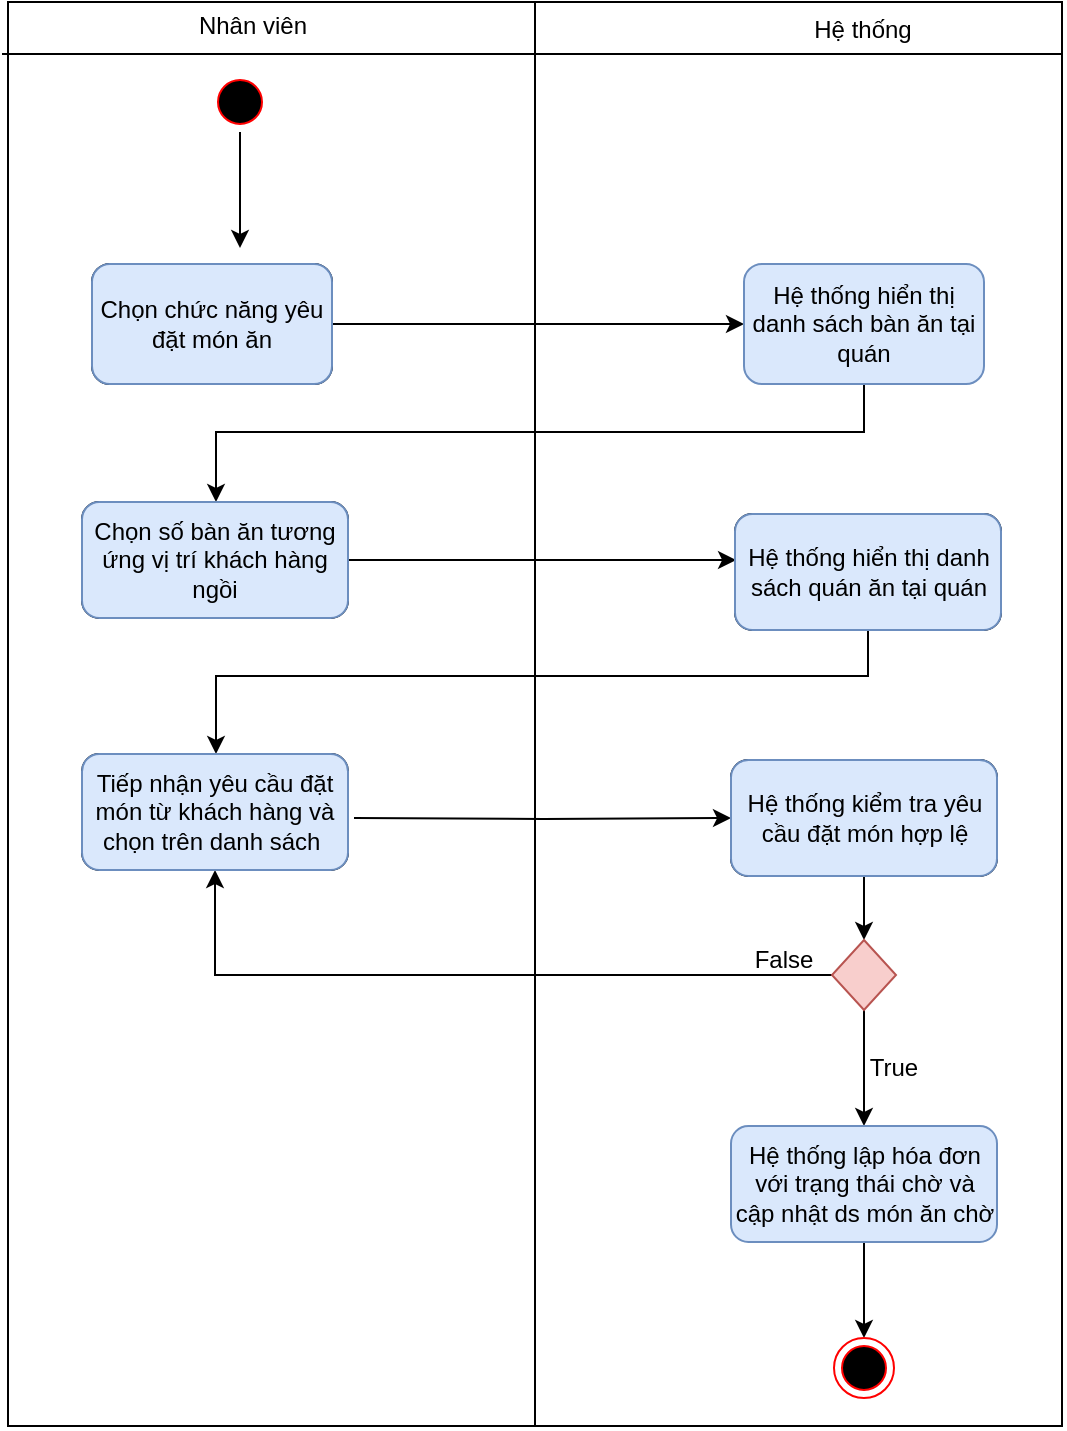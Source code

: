 <mxfile version="15.2.7" type="device" pages="3"><diagram id="99D5MmOBiz6oCOytAgwI" name="YeuCauDatMon"><mxGraphModel dx="852" dy="1668" grid="0" gridSize="10" guides="1" tooltips="1" connect="1" arrows="1" fold="1" page="1" pageScale="1" pageWidth="850" pageHeight="1100" math="0" shadow="0"><root><mxCell id="0"/><mxCell id="1" parent="0"/><mxCell id="rnVs36bBg2n3FT7GGSo5-5" value="" style="rounded=0;whiteSpace=wrap;html=1;" vertex="1" parent="1"><mxGeometry x="203" y="-564" width="527" height="712" as="geometry"/></mxCell><mxCell id="rnVs36bBg2n3FT7GGSo5-7" value="" style="endArrow=none;html=1;entryX=0.5;entryY=0;entryDx=0;entryDy=0;exitX=0.5;exitY=1;exitDx=0;exitDy=0;" edge="1" parent="1" source="rnVs36bBg2n3FT7GGSo5-5" target="rnVs36bBg2n3FT7GGSo5-5"><mxGeometry width="50" height="50" relative="1" as="geometry"><mxPoint x="467" y="110" as="sourcePoint"/><mxPoint x="451" y="-294" as="targetPoint"/></mxGeometry></mxCell><mxCell id="rnVs36bBg2n3FT7GGSo5-8" value="" style="endArrow=none;html=1;" edge="1" parent="1"><mxGeometry width="50" height="50" relative="1" as="geometry"><mxPoint x="200" y="-538" as="sourcePoint"/><mxPoint x="730" y="-538" as="targetPoint"/></mxGeometry></mxCell><mxCell id="rnVs36bBg2n3FT7GGSo5-10" value="Nhân viên" style="text;html=1;strokeColor=none;fillColor=none;align=center;verticalAlign=middle;whiteSpace=wrap;rounded=0;" vertex="1" parent="1"><mxGeometry x="290" y="-562" width="71" height="20" as="geometry"/></mxCell><mxCell id="rnVs36bBg2n3FT7GGSo5-12" value="Hệ thống" style="text;html=1;strokeColor=none;fillColor=none;align=center;verticalAlign=middle;whiteSpace=wrap;rounded=0;" vertex="1" parent="1"><mxGeometry x="595" y="-560" width="71" height="20" as="geometry"/></mxCell><mxCell id="rnVs36bBg2n3FT7GGSo5-53" value="" style="edgeStyle=orthogonalEdgeStyle;rounded=0;orthogonalLoop=1;jettySize=auto;html=1;strokeColor=#000000;" edge="1" parent="1" source="rnVs36bBg2n3FT7GGSo5-13"><mxGeometry relative="1" as="geometry"><mxPoint x="319" y="-441" as="targetPoint"/></mxGeometry></mxCell><mxCell id="rnVs36bBg2n3FT7GGSo5-13" value="" style="ellipse;html=1;shape=startState;fillColor=#000000;strokeColor=#ff0000;" vertex="1" parent="1"><mxGeometry x="304" y="-529" width="30" height="30" as="geometry"/></mxCell><mxCell id="rnVs36bBg2n3FT7GGSo5-18" style="edgeStyle=orthogonalEdgeStyle;rounded=0;orthogonalLoop=1;jettySize=auto;html=1;entryX=0;entryY=0.5;entryDx=0;entryDy=0;" edge="1" parent="1" source="rnVs36bBg2n3FT7GGSo5-16" target="rnVs36bBg2n3FT7GGSo5-17"><mxGeometry relative="1" as="geometry"/></mxCell><mxCell id="rnVs36bBg2n3FT7GGSo5-16" value="Chọn chức năng yêu đặt món ăn" style="rounded=1;whiteSpace=wrap;html=1;" vertex="1" parent="1"><mxGeometry x="245" y="-433" width="120" height="60" as="geometry"/></mxCell><mxCell id="rnVs36bBg2n3FT7GGSo5-24" style="edgeStyle=orthogonalEdgeStyle;rounded=0;orthogonalLoop=1;jettySize=auto;html=1;" edge="1" parent="1" source="rnVs36bBg2n3FT7GGSo5-17" target="rnVs36bBg2n3FT7GGSo5-19"><mxGeometry relative="1" as="geometry"><Array as="points"><mxPoint x="631" y="-349"/><mxPoint x="307" y="-349"/></Array></mxGeometry></mxCell><mxCell id="rnVs36bBg2n3FT7GGSo5-17" value="Hệ thống hiển thị danh sách bàn ăn tại quán" style="rounded=1;whiteSpace=wrap;html=1;fillColor=#dae8fc;strokeColor=#6c8ebf;" vertex="1" parent="1"><mxGeometry x="571" y="-433" width="120" height="60" as="geometry"/></mxCell><mxCell id="rnVs36bBg2n3FT7GGSo5-22" style="edgeStyle=orthogonalEdgeStyle;rounded=0;orthogonalLoop=1;jettySize=auto;html=1;entryX=0.004;entryY=0.397;entryDx=0;entryDy=0;entryPerimeter=0;" edge="1" parent="1" source="rnVs36bBg2n3FT7GGSo5-19" target="rnVs36bBg2n3FT7GGSo5-21"><mxGeometry relative="1" as="geometry"/></mxCell><mxCell id="rnVs36bBg2n3FT7GGSo5-19" value="Chọn số bàn ăn tương ứng vị trí khách hàng ngồi" style="rounded=1;whiteSpace=wrap;html=1;" vertex="1" parent="1"><mxGeometry x="240" y="-314" width="133" height="58" as="geometry"/></mxCell><mxCell id="rnVs36bBg2n3FT7GGSo5-27" style="edgeStyle=orthogonalEdgeStyle;rounded=0;orthogonalLoop=1;jettySize=auto;html=1;" edge="1" parent="1" source="rnVs36bBg2n3FT7GGSo5-21" target="rnVs36bBg2n3FT7GGSo5-23"><mxGeometry relative="1" as="geometry"><Array as="points"><mxPoint x="633" y="-227"/><mxPoint x="307" y="-227"/></Array></mxGeometry></mxCell><mxCell id="rnVs36bBg2n3FT7GGSo5-21" value="Hệ thống hiển thị danh sách quán ăn tại quán" style="rounded=1;whiteSpace=wrap;html=1;" vertex="1" parent="1"><mxGeometry x="566.5" y="-308" width="133" height="58" as="geometry"/></mxCell><mxCell id="rnVs36bBg2n3FT7GGSo5-28" style="edgeStyle=orthogonalEdgeStyle;rounded=0;orthogonalLoop=1;jettySize=auto;html=1;entryX=0;entryY=0.5;entryDx=0;entryDy=0;" edge="1" parent="1" target="rnVs36bBg2n3FT7GGSo5-26"><mxGeometry relative="1" as="geometry"><mxPoint x="376" y="-156" as="sourcePoint"/></mxGeometry></mxCell><mxCell id="rnVs36bBg2n3FT7GGSo5-23" value="Tiếp nhận yêu cầu đặt món từ khách hàng và chọn trên danh sách&amp;nbsp;" style="rounded=1;whiteSpace=wrap;html=1;" vertex="1" parent="1"><mxGeometry x="240" y="-188" width="133" height="58" as="geometry"/></mxCell><mxCell id="rnVs36bBg2n3FT7GGSo5-36" value="" style="edgeStyle=orthogonalEdgeStyle;rounded=0;orthogonalLoop=1;jettySize=auto;html=1;" edge="1" parent="1" source="rnVs36bBg2n3FT7GGSo5-26" target="rnVs36bBg2n3FT7GGSo5-34"><mxGeometry relative="1" as="geometry"/></mxCell><mxCell id="rnVs36bBg2n3FT7GGSo5-26" value="Hệ thống kiểm tra yêu cầu đặt món hợp lệ" style="rounded=1;whiteSpace=wrap;html=1;" vertex="1" parent="1"><mxGeometry x="564.5" y="-185" width="133" height="58" as="geometry"/></mxCell><mxCell id="rnVs36bBg2n3FT7GGSo5-47" style="edgeStyle=orthogonalEdgeStyle;rounded=0;orthogonalLoop=1;jettySize=auto;html=1;entryX=0.5;entryY=1;entryDx=0;entryDy=0;" edge="1" parent="1" source="rnVs36bBg2n3FT7GGSo5-34" target="rnVs36bBg2n3FT7GGSo5-23"><mxGeometry relative="1" as="geometry"/></mxCell><mxCell id="rnVs36bBg2n3FT7GGSo5-49" style="edgeStyle=orthogonalEdgeStyle;rounded=0;orthogonalLoop=1;jettySize=auto;html=1;entryX=0.5;entryY=0;entryDx=0;entryDy=0;" edge="1" parent="1" source="rnVs36bBg2n3FT7GGSo5-34" target="rnVs36bBg2n3FT7GGSo5-39"><mxGeometry relative="1" as="geometry"/></mxCell><mxCell id="rnVs36bBg2n3FT7GGSo5-34" value="" style="rhombus;whiteSpace=wrap;html=1;fillColor=#f8cecc;strokeColor=#b85450;" vertex="1" parent="1"><mxGeometry x="615" y="-95" width="32" height="35" as="geometry"/></mxCell><mxCell id="rnVs36bBg2n3FT7GGSo5-66" value="" style="edgeStyle=orthogonalEdgeStyle;rounded=0;orthogonalLoop=1;jettySize=auto;html=1;strokeColor=#000000;" edge="1" parent="1" source="rnVs36bBg2n3FT7GGSo5-39" target="rnVs36bBg2n3FT7GGSo5-65"><mxGeometry relative="1" as="geometry"/></mxCell><mxCell id="rnVs36bBg2n3FT7GGSo5-39" value="Hệ thống lập hóa đơn với trạng thái chờ và cập nhật ds món ăn chờ" style="rounded=1;whiteSpace=wrap;html=1;fillColor=#dae8fc;strokeColor=#6c8ebf;" vertex="1" parent="1"><mxGeometry x="564.5" y="-2" width="133" height="58" as="geometry"/></mxCell><mxCell id="rnVs36bBg2n3FT7GGSo5-50" value="True" style="text;html=1;strokeColor=none;fillColor=none;align=center;verticalAlign=middle;whiteSpace=wrap;rounded=0;" vertex="1" parent="1"><mxGeometry x="626" y="-41" width="40" height="20" as="geometry"/></mxCell><mxCell id="rnVs36bBg2n3FT7GGSo5-51" value="False" style="text;html=1;strokeColor=none;fillColor=none;align=center;verticalAlign=middle;whiteSpace=wrap;rounded=0;" vertex="1" parent="1"><mxGeometry x="571" y="-95" width="40" height="20" as="geometry"/></mxCell><mxCell id="rnVs36bBg2n3FT7GGSo5-60" value="Chọn chức năng yêu đặt món ăn" style="rounded=1;whiteSpace=wrap;html=1;fillColor=#dae8fc;strokeColor=#6c8ebf;" vertex="1" parent="1"><mxGeometry x="245" y="-433" width="120" height="60" as="geometry"/></mxCell><mxCell id="rnVs36bBg2n3FT7GGSo5-61" value="Chọn số bàn ăn tương ứng vị trí khách hàng ngồi" style="rounded=1;whiteSpace=wrap;html=1;fillColor=#dae8fc;strokeColor=#6c8ebf;" vertex="1" parent="1"><mxGeometry x="240" y="-314" width="133" height="58" as="geometry"/></mxCell><mxCell id="rnVs36bBg2n3FT7GGSo5-62" value="Tiếp nhận yêu cầu đặt món từ khách hàng và chọn trên danh sách&amp;nbsp;" style="rounded=1;whiteSpace=wrap;html=1;fillColor=#dae8fc;strokeColor=#6c8ebf;" vertex="1" parent="1"><mxGeometry x="240" y="-188" width="133" height="58" as="geometry"/></mxCell><mxCell id="rnVs36bBg2n3FT7GGSo5-63" value="Hệ thống kiểm tra yêu cầu đặt món hợp lệ" style="rounded=1;whiteSpace=wrap;html=1;fillColor=#dae8fc;strokeColor=#6c8ebf;" vertex="1" parent="1"><mxGeometry x="564.5" y="-185" width="133" height="58" as="geometry"/></mxCell><mxCell id="rnVs36bBg2n3FT7GGSo5-64" value="Hệ thống hiển thị danh sách quán ăn tại quán" style="rounded=1;whiteSpace=wrap;html=1;fillColor=#dae8fc;strokeColor=#6c8ebf;" vertex="1" parent="1"><mxGeometry x="566.5" y="-308" width="133" height="58" as="geometry"/></mxCell><mxCell id="rnVs36bBg2n3FT7GGSo5-65" value="" style="ellipse;html=1;shape=endState;fillColor=#000000;strokeColor=#ff0000;" vertex="1" parent="1"><mxGeometry x="616" y="104" width="30" height="30" as="geometry"/></mxCell></root></mxGraphModel></diagram><diagram id="TdqKW6CK15-zZ2QLuO7N" name="TiepNhanDatMon"><mxGraphModel dx="852" dy="1668" grid="0" gridSize="10" guides="1" tooltips="1" connect="1" arrows="1" fold="1" page="1" pageScale="1" pageWidth="850" pageHeight="1100" math="0" shadow="0"><root><mxCell id="CaSqSw_-KtKoEZ0pExRH-0"/><mxCell id="CaSqSw_-KtKoEZ0pExRH-1" parent="CaSqSw_-KtKoEZ0pExRH-0"/><mxCell id="CaSqSw_-KtKoEZ0pExRH-2" value="" style="rounded=0;whiteSpace=wrap;html=1;" vertex="1" parent="CaSqSw_-KtKoEZ0pExRH-1"><mxGeometry x="203" y="-564" width="527" height="616" as="geometry"/></mxCell><mxCell id="CaSqSw_-KtKoEZ0pExRH-3" value="" style="endArrow=none;html=1;entryX=0.5;entryY=0;entryDx=0;entryDy=0;exitX=0.5;exitY=1;exitDx=0;exitDy=0;" edge="1" parent="CaSqSw_-KtKoEZ0pExRH-1" source="CaSqSw_-KtKoEZ0pExRH-2" target="CaSqSw_-KtKoEZ0pExRH-2"><mxGeometry width="50" height="50" relative="1" as="geometry"><mxPoint x="467" y="110" as="sourcePoint"/><mxPoint x="451" y="-294" as="targetPoint"/></mxGeometry></mxCell><mxCell id="CaSqSw_-KtKoEZ0pExRH-4" value="" style="endArrow=none;html=1;" edge="1" parent="CaSqSw_-KtKoEZ0pExRH-1"><mxGeometry width="50" height="50" relative="1" as="geometry"><mxPoint x="205" y="-538" as="sourcePoint"/><mxPoint x="729" y="-538" as="targetPoint"/></mxGeometry></mxCell><mxCell id="CaSqSw_-KtKoEZ0pExRH-5" value="Nhân viên chế biến" style="text;html=1;strokeColor=none;fillColor=none;align=center;verticalAlign=middle;whiteSpace=wrap;rounded=0;" vertex="1" parent="CaSqSw_-KtKoEZ0pExRH-1"><mxGeometry x="268" y="-564" width="122" height="28" as="geometry"/></mxCell><mxCell id="CaSqSw_-KtKoEZ0pExRH-6" value="Hệ thống" style="text;html=1;strokeColor=none;fillColor=none;align=center;verticalAlign=middle;whiteSpace=wrap;rounded=0;" vertex="1" parent="CaSqSw_-KtKoEZ0pExRH-1"><mxGeometry x="597.5" y="-560" width="71" height="20" as="geometry"/></mxCell><mxCell id="CaSqSw_-KtKoEZ0pExRH-7" value="" style="edgeStyle=orthogonalEdgeStyle;rounded=0;orthogonalLoop=1;jettySize=auto;html=1;strokeColor=#000000;" edge="1" parent="CaSqSw_-KtKoEZ0pExRH-1" source="CaSqSw_-KtKoEZ0pExRH-8"><mxGeometry relative="1" as="geometry"><mxPoint x="633" y="-433" as="targetPoint"/></mxGeometry></mxCell><mxCell id="CaSqSw_-KtKoEZ0pExRH-8" value="" style="ellipse;html=1;shape=startState;fillColor=#000000;strokeColor=#ff0000;" vertex="1" parent="CaSqSw_-KtKoEZ0pExRH-1"><mxGeometry x="618" y="-509" width="30" height="30" as="geometry"/></mxCell><mxCell id="CaSqSw_-KtKoEZ0pExRH-10" value="Chọn chức năng yêu đặt món ăn" style="rounded=1;whiteSpace=wrap;html=1;" vertex="1" parent="CaSqSw_-KtKoEZ0pExRH-1"><mxGeometry x="245" y="-433" width="120" height="60" as="geometry"/></mxCell><mxCell id="jR85VX7PJV4of1DEnIcL-0" style="edgeStyle=orthogonalEdgeStyle;rounded=0;orthogonalLoop=1;jettySize=auto;html=1;entryX=1;entryY=0.5;entryDx=0;entryDy=0;strokeColor=#000000;" edge="1" parent="CaSqSw_-KtKoEZ0pExRH-1" source="CaSqSw_-KtKoEZ0pExRH-12" target="CaSqSw_-KtKoEZ0pExRH-28"><mxGeometry relative="1" as="geometry"/></mxCell><mxCell id="CaSqSw_-KtKoEZ0pExRH-12" value="Hệ thống đẩy thông báo món ăn mới được đặt" style="rounded=1;whiteSpace=wrap;html=1;fillColor=#dae8fc;strokeColor=#6c8ebf;" vertex="1" parent="CaSqSw_-KtKoEZ0pExRH-1"><mxGeometry x="571" y="-433" width="120" height="60" as="geometry"/></mxCell><mxCell id="CaSqSw_-KtKoEZ0pExRH-14" value="Chọn số bàn ăn tương ứng vị trí khách hàng ngồi" style="rounded=1;whiteSpace=wrap;html=1;" vertex="1" parent="CaSqSw_-KtKoEZ0pExRH-1"><mxGeometry x="240" y="-314" width="133" height="58" as="geometry"/></mxCell><mxCell id="CaSqSw_-KtKoEZ0pExRH-16" value="Hệ thống hiển thị danh sách quán ăn tại quán" style="rounded=1;whiteSpace=wrap;html=1;" vertex="1" parent="CaSqSw_-KtKoEZ0pExRH-1"><mxGeometry x="566.5" y="-308" width="133" height="58" as="geometry"/></mxCell><mxCell id="jR85VX7PJV4of1DEnIcL-1" style="edgeStyle=orthogonalEdgeStyle;rounded=0;orthogonalLoop=1;jettySize=auto;html=1;strokeColor=#000000;" edge="1" parent="CaSqSw_-KtKoEZ0pExRH-1" source="CaSqSw_-KtKoEZ0pExRH-28" target="CaSqSw_-KtKoEZ0pExRH-32"><mxGeometry relative="1" as="geometry"><Array as="points"><mxPoint x="305" y="-346"/><mxPoint x="633" y="-346"/></Array></mxGeometry></mxCell><mxCell id="CaSqSw_-KtKoEZ0pExRH-28" value="Nhân viên click vào thông báo hoặc chọn tính năng xem ds món ăn hàng chờ" style="rounded=1;whiteSpace=wrap;html=1;fillColor=#dae8fc;strokeColor=#6c8ebf;" vertex="1" parent="CaSqSw_-KtKoEZ0pExRH-1"><mxGeometry x="245" y="-433" width="120" height="60" as="geometry"/></mxCell><mxCell id="jR85VX7PJV4of1DEnIcL-4" value="" style="edgeStyle=orthogonalEdgeStyle;rounded=0;orthogonalLoop=1;jettySize=auto;html=1;strokeColor=#000000;" edge="1" parent="CaSqSw_-KtKoEZ0pExRH-1" source="CaSqSw_-KtKoEZ0pExRH-29" target="jR85VX7PJV4of1DEnIcL-3"><mxGeometry relative="1" as="geometry"/></mxCell><mxCell id="CaSqSw_-KtKoEZ0pExRH-29" value="Nhân viên tiến hành chế biến và xác nhận khi hoàn thành" style="rounded=1;whiteSpace=wrap;html=1;fillColor=#dae8fc;strokeColor=#6c8ebf;" vertex="1" parent="CaSqSw_-KtKoEZ0pExRH-1"><mxGeometry x="240" y="-314" width="133" height="58" as="geometry"/></mxCell><mxCell id="jR85VX7PJV4of1DEnIcL-2" style="edgeStyle=orthogonalEdgeStyle;rounded=0;orthogonalLoop=1;jettySize=auto;html=1;entryX=1;entryY=0.5;entryDx=0;entryDy=0;strokeColor=#000000;" edge="1" parent="CaSqSw_-KtKoEZ0pExRH-1" target="CaSqSw_-KtKoEZ0pExRH-29"><mxGeometry relative="1" as="geometry"><mxPoint x="560" y="-285" as="sourcePoint"/></mxGeometry></mxCell><mxCell id="CaSqSw_-KtKoEZ0pExRH-32" value="Hệ thống hiển thị danh sách món ăn chờ chế biến" style="rounded=1;whiteSpace=wrap;html=1;fillColor=#dae8fc;strokeColor=#6c8ebf;" vertex="1" parent="CaSqSw_-KtKoEZ0pExRH-1"><mxGeometry x="566.5" y="-308" width="133" height="58" as="geometry"/></mxCell><mxCell id="jR85VX7PJV4of1DEnIcL-7" style="edgeStyle=orthogonalEdgeStyle;rounded=0;orthogonalLoop=1;jettySize=auto;html=1;entryX=0;entryY=0.5;entryDx=0;entryDy=0;strokeColor=#000000;" edge="1" parent="CaSqSw_-KtKoEZ0pExRH-1" source="jR85VX7PJV4of1DEnIcL-3" target="jR85VX7PJV4of1DEnIcL-6"><mxGeometry relative="1" as="geometry"/></mxCell><mxCell id="jR85VX7PJV4of1DEnIcL-10" style="edgeStyle=orthogonalEdgeStyle;rounded=0;orthogonalLoop=1;jettySize=auto;html=1;entryX=0.5;entryY=0;entryDx=0;entryDy=0;strokeColor=#000000;" edge="1" parent="CaSqSw_-KtKoEZ0pExRH-1" source="jR85VX7PJV4of1DEnIcL-3" target="jR85VX7PJV4of1DEnIcL-9"><mxGeometry relative="1" as="geometry"/></mxCell><mxCell id="jR85VX7PJV4of1DEnIcL-3" value="" style="rhombus;whiteSpace=wrap;html=1;fillColor=#f8cecc;strokeColor=#b85450;" vertex="1" parent="CaSqSw_-KtKoEZ0pExRH-1"><mxGeometry x="290.5" y="-191.5" width="32" height="35" as="geometry"/></mxCell><mxCell id="jR85VX7PJV4of1DEnIcL-6" value="Hệ thống chuyển đổi trạng thái món ăn sang đã chế biến" style="rounded=1;whiteSpace=wrap;html=1;fillColor=#dae8fc;strokeColor=#6c8ebf;" vertex="1" parent="CaSqSw_-KtKoEZ0pExRH-1"><mxGeometry x="571" y="-203" width="133" height="58" as="geometry"/></mxCell><mxCell id="jR85VX7PJV4of1DEnIcL-8" value="True" style="text;html=1;strokeColor=none;fillColor=none;align=center;verticalAlign=middle;whiteSpace=wrap;rounded=0;" vertex="1" parent="CaSqSw_-KtKoEZ0pExRH-1"><mxGeometry x="336" y="-199" width="40" height="20" as="geometry"/></mxCell><mxCell id="jR85VX7PJV4of1DEnIcL-14" style="edgeStyle=orthogonalEdgeStyle;rounded=0;orthogonalLoop=1;jettySize=auto;html=1;strokeColor=#000000;" edge="1" parent="CaSqSw_-KtKoEZ0pExRH-1" source="jR85VX7PJV4of1DEnIcL-9" target="jR85VX7PJV4of1DEnIcL-13"><mxGeometry relative="1" as="geometry"/></mxCell><mxCell id="jR85VX7PJV4of1DEnIcL-9" value="Nhân viên hủy tiếp nhận món ăn và ghi lý do hủy" style="rounded=1;whiteSpace=wrap;html=1;fillColor=#dae8fc;strokeColor=#6c8ebf;" vertex="1" parent="CaSqSw_-KtKoEZ0pExRH-1"><mxGeometry x="240" y="-109" width="133" height="58" as="geometry"/></mxCell><mxCell id="jR85VX7PJV4of1DEnIcL-11" value="False" style="text;html=1;strokeColor=none;fillColor=none;align=center;verticalAlign=middle;whiteSpace=wrap;rounded=0;" vertex="1" parent="CaSqSw_-KtKoEZ0pExRH-1"><mxGeometry x="304" y="-148" width="40" height="20" as="geometry"/></mxCell><mxCell id="jR85VX7PJV4of1DEnIcL-16" style="edgeStyle=orthogonalEdgeStyle;rounded=0;orthogonalLoop=1;jettySize=auto;html=1;entryX=0.5;entryY=0;entryDx=0;entryDy=0;strokeColor=#000000;" edge="1" parent="CaSqSw_-KtKoEZ0pExRH-1" source="jR85VX7PJV4of1DEnIcL-13" target="jR85VX7PJV4of1DEnIcL-15"><mxGeometry relative="1" as="geometry"/></mxCell><mxCell id="jR85VX7PJV4of1DEnIcL-13" value="Hệ thống chuyển trạng thái hóa đơn sang hủy và cập nhật lý do hủy" style="rounded=1;whiteSpace=wrap;html=1;fillColor=#dae8fc;strokeColor=#6c8ebf;" vertex="1" parent="CaSqSw_-KtKoEZ0pExRH-1"><mxGeometry x="569" y="-109" width="133" height="58" as="geometry"/></mxCell><mxCell id="jR85VX7PJV4of1DEnIcL-15" value="" style="ellipse;html=1;shape=endState;fillColor=#000000;strokeColor=#ff0000;" vertex="1" parent="CaSqSw_-KtKoEZ0pExRH-1"><mxGeometry x="621" y="3" width="30" height="30" as="geometry"/></mxCell></root></mxGraphModel></diagram><diagram id="ZhaP6gchthXsyFXRXgiE" name="ThanhToan"><mxGraphModel dx="852" dy="1668" grid="0" gridSize="10" guides="1" tooltips="1" connect="1" arrows="1" fold="1" page="1" pageScale="1" pageWidth="850" pageHeight="1100" math="0" shadow="0"><root><mxCell id="OR6BewdHyyH-FxbFb8bA-0"/><mxCell id="OR6BewdHyyH-FxbFb8bA-1" parent="OR6BewdHyyH-FxbFb8bA-0"/><mxCell id="RrCNkDahhtBHWnIiEcmW-0" value="" style="rounded=0;whiteSpace=wrap;html=1;" vertex="1" parent="OR6BewdHyyH-FxbFb8bA-1"><mxGeometry x="203" y="-564" width="527" height="712" as="geometry"/></mxCell><mxCell id="RrCNkDahhtBHWnIiEcmW-1" value="" style="endArrow=none;html=1;entryX=0.5;entryY=0;entryDx=0;entryDy=0;exitX=0.5;exitY=1;exitDx=0;exitDy=0;" edge="1" parent="OR6BewdHyyH-FxbFb8bA-1" source="RrCNkDahhtBHWnIiEcmW-0" target="RrCNkDahhtBHWnIiEcmW-0"><mxGeometry width="50" height="50" relative="1" as="geometry"><mxPoint x="467" y="110" as="sourcePoint"/><mxPoint x="451" y="-294" as="targetPoint"/></mxGeometry></mxCell><mxCell id="RrCNkDahhtBHWnIiEcmW-2" value="" style="endArrow=none;html=1;" edge="1" parent="OR6BewdHyyH-FxbFb8bA-1"><mxGeometry width="50" height="50" relative="1" as="geometry"><mxPoint x="200" y="-538" as="sourcePoint"/><mxPoint x="730" y="-538" as="targetPoint"/></mxGeometry></mxCell><mxCell id="RrCNkDahhtBHWnIiEcmW-3" value="Nhân viên" style="text;html=1;strokeColor=none;fillColor=none;align=center;verticalAlign=middle;whiteSpace=wrap;rounded=0;" vertex="1" parent="OR6BewdHyyH-FxbFb8bA-1"><mxGeometry x="290" y="-562" width="71" height="20" as="geometry"/></mxCell><mxCell id="RrCNkDahhtBHWnIiEcmW-4" value="Hệ thống" style="text;html=1;strokeColor=none;fillColor=none;align=center;verticalAlign=middle;whiteSpace=wrap;rounded=0;" vertex="1" parent="OR6BewdHyyH-FxbFb8bA-1"><mxGeometry x="595" y="-560" width="71" height="20" as="geometry"/></mxCell><mxCell id="RrCNkDahhtBHWnIiEcmW-5" value="" style="edgeStyle=orthogonalEdgeStyle;rounded=0;orthogonalLoop=1;jettySize=auto;html=1;strokeColor=#000000;" edge="1" parent="OR6BewdHyyH-FxbFb8bA-1" source="RrCNkDahhtBHWnIiEcmW-6"><mxGeometry relative="1" as="geometry"><mxPoint x="319" y="-441" as="targetPoint"/></mxGeometry></mxCell><mxCell id="RrCNkDahhtBHWnIiEcmW-6" value="" style="ellipse;html=1;shape=startState;fillColor=#000000;strokeColor=#ff0000;" vertex="1" parent="OR6BewdHyyH-FxbFb8bA-1"><mxGeometry x="304" y="-529" width="30" height="30" as="geometry"/></mxCell><mxCell id="RrCNkDahhtBHWnIiEcmW-7" style="edgeStyle=orthogonalEdgeStyle;rounded=0;orthogonalLoop=1;jettySize=auto;html=1;entryX=0;entryY=0.5;entryDx=0;entryDy=0;" edge="1" parent="OR6BewdHyyH-FxbFb8bA-1" source="RrCNkDahhtBHWnIiEcmW-8" target="RrCNkDahhtBHWnIiEcmW-10"><mxGeometry relative="1" as="geometry"/></mxCell><mxCell id="RrCNkDahhtBHWnIiEcmW-8" value="Chọn chức năng yêu đặt món ăn" style="rounded=1;whiteSpace=wrap;html=1;" vertex="1" parent="OR6BewdHyyH-FxbFb8bA-1"><mxGeometry x="245" y="-433" width="120" height="60" as="geometry"/></mxCell><mxCell id="RrCNkDahhtBHWnIiEcmW-9" style="edgeStyle=orthogonalEdgeStyle;rounded=0;orthogonalLoop=1;jettySize=auto;html=1;" edge="1" parent="OR6BewdHyyH-FxbFb8bA-1" source="RrCNkDahhtBHWnIiEcmW-10" target="RrCNkDahhtBHWnIiEcmW-12"><mxGeometry relative="1" as="geometry"><Array as="points"><mxPoint x="631" y="-349"/><mxPoint x="307" y="-349"/></Array></mxGeometry></mxCell><mxCell id="RrCNkDahhtBHWnIiEcmW-10" value="Hệ thống hiển thị danh sách bàn ăn tại quán" style="rounded=1;whiteSpace=wrap;html=1;fillColor=#dae8fc;strokeColor=#6c8ebf;" vertex="1" parent="OR6BewdHyyH-FxbFb8bA-1"><mxGeometry x="571" y="-433" width="120" height="60" as="geometry"/></mxCell><mxCell id="RrCNkDahhtBHWnIiEcmW-11" style="edgeStyle=orthogonalEdgeStyle;rounded=0;orthogonalLoop=1;jettySize=auto;html=1;entryX=0.004;entryY=0.397;entryDx=0;entryDy=0;entryPerimeter=0;" edge="1" parent="OR6BewdHyyH-FxbFb8bA-1" source="RrCNkDahhtBHWnIiEcmW-12" target="RrCNkDahhtBHWnIiEcmW-14"><mxGeometry relative="1" as="geometry"/></mxCell><mxCell id="RrCNkDahhtBHWnIiEcmW-12" value="Chọn số bàn ăn tương ứng vị trí khách hàng ngồi" style="rounded=1;whiteSpace=wrap;html=1;" vertex="1" parent="OR6BewdHyyH-FxbFb8bA-1"><mxGeometry x="240" y="-314" width="133" height="58" as="geometry"/></mxCell><mxCell id="RrCNkDahhtBHWnIiEcmW-13" style="edgeStyle=orthogonalEdgeStyle;rounded=0;orthogonalLoop=1;jettySize=auto;html=1;" edge="1" parent="OR6BewdHyyH-FxbFb8bA-1" source="RrCNkDahhtBHWnIiEcmW-14" target="RrCNkDahhtBHWnIiEcmW-16"><mxGeometry relative="1" as="geometry"><Array as="points"><mxPoint x="633" y="-227"/><mxPoint x="307" y="-227"/></Array></mxGeometry></mxCell><mxCell id="RrCNkDahhtBHWnIiEcmW-14" value="Hệ thống hiển thị danh sách quán ăn tại quán" style="rounded=1;whiteSpace=wrap;html=1;" vertex="1" parent="OR6BewdHyyH-FxbFb8bA-1"><mxGeometry x="566.5" y="-308" width="133" height="58" as="geometry"/></mxCell><mxCell id="RrCNkDahhtBHWnIiEcmW-15" style="edgeStyle=orthogonalEdgeStyle;rounded=0;orthogonalLoop=1;jettySize=auto;html=1;entryX=0;entryY=0.5;entryDx=0;entryDy=0;" edge="1" parent="OR6BewdHyyH-FxbFb8bA-1" target="RrCNkDahhtBHWnIiEcmW-18"><mxGeometry relative="1" as="geometry"><mxPoint x="376" y="-156" as="sourcePoint"/></mxGeometry></mxCell><mxCell id="RrCNkDahhtBHWnIiEcmW-16" value="Tiếp nhận yêu cầu đặt món từ khách hàng và chọn trên danh sách&amp;nbsp;" style="rounded=1;whiteSpace=wrap;html=1;" vertex="1" parent="OR6BewdHyyH-FxbFb8bA-1"><mxGeometry x="240" y="-188" width="133" height="58" as="geometry"/></mxCell><mxCell id="RrCNkDahhtBHWnIiEcmW-17" value="" style="edgeStyle=orthogonalEdgeStyle;rounded=0;orthogonalLoop=1;jettySize=auto;html=1;" edge="1" parent="OR6BewdHyyH-FxbFb8bA-1" source="RrCNkDahhtBHWnIiEcmW-18" target="RrCNkDahhtBHWnIiEcmW-21"><mxGeometry relative="1" as="geometry"/></mxCell><mxCell id="RrCNkDahhtBHWnIiEcmW-18" value="Hệ thống kiểm tra yêu cầu đặt món hợp lệ" style="rounded=1;whiteSpace=wrap;html=1;" vertex="1" parent="OR6BewdHyyH-FxbFb8bA-1"><mxGeometry x="564.5" y="-185" width="133" height="58" as="geometry"/></mxCell><mxCell id="RrCNkDahhtBHWnIiEcmW-19" style="edgeStyle=orthogonalEdgeStyle;rounded=0;orthogonalLoop=1;jettySize=auto;html=1;entryX=0.5;entryY=1;entryDx=0;entryDy=0;" edge="1" parent="OR6BewdHyyH-FxbFb8bA-1" source="RrCNkDahhtBHWnIiEcmW-21" target="RrCNkDahhtBHWnIiEcmW-16"><mxGeometry relative="1" as="geometry"/></mxCell><mxCell id="RrCNkDahhtBHWnIiEcmW-20" style="edgeStyle=orthogonalEdgeStyle;rounded=0;orthogonalLoop=1;jettySize=auto;html=1;entryX=0.5;entryY=0;entryDx=0;entryDy=0;" edge="1" parent="OR6BewdHyyH-FxbFb8bA-1" source="RrCNkDahhtBHWnIiEcmW-21" target="RrCNkDahhtBHWnIiEcmW-23"><mxGeometry relative="1" as="geometry"/></mxCell><mxCell id="RrCNkDahhtBHWnIiEcmW-21" value="" style="rhombus;whiteSpace=wrap;html=1;fillColor=#f8cecc;strokeColor=#b85450;" vertex="1" parent="OR6BewdHyyH-FxbFb8bA-1"><mxGeometry x="615" y="-95" width="32" height="35" as="geometry"/></mxCell><mxCell id="RrCNkDahhtBHWnIiEcmW-22" value="" style="edgeStyle=orthogonalEdgeStyle;rounded=0;orthogonalLoop=1;jettySize=auto;html=1;strokeColor=#000000;" edge="1" parent="OR6BewdHyyH-FxbFb8bA-1" source="RrCNkDahhtBHWnIiEcmW-23" target="RrCNkDahhtBHWnIiEcmW-31"><mxGeometry relative="1" as="geometry"/></mxCell><mxCell id="RrCNkDahhtBHWnIiEcmW-23" value="Hệ thống lập hóa đơn với trạng thái chờ và cập nhật ds món ăn chờ" style="rounded=1;whiteSpace=wrap;html=1;fillColor=#dae8fc;strokeColor=#6c8ebf;" vertex="1" parent="OR6BewdHyyH-FxbFb8bA-1"><mxGeometry x="564.5" y="-2" width="133" height="58" as="geometry"/></mxCell><mxCell id="RrCNkDahhtBHWnIiEcmW-24" value="True" style="text;html=1;strokeColor=none;fillColor=none;align=center;verticalAlign=middle;whiteSpace=wrap;rounded=0;" vertex="1" parent="OR6BewdHyyH-FxbFb8bA-1"><mxGeometry x="626" y="-41" width="40" height="20" as="geometry"/></mxCell><mxCell id="RrCNkDahhtBHWnIiEcmW-25" value="False" style="text;html=1;strokeColor=none;fillColor=none;align=center;verticalAlign=middle;whiteSpace=wrap;rounded=0;" vertex="1" parent="OR6BewdHyyH-FxbFb8bA-1"><mxGeometry x="571" y="-95" width="40" height="20" as="geometry"/></mxCell><mxCell id="RrCNkDahhtBHWnIiEcmW-26" value="Chọn chức năng yêu đặt món ăn" style="rounded=1;whiteSpace=wrap;html=1;fillColor=#dae8fc;strokeColor=#6c8ebf;" vertex="1" parent="OR6BewdHyyH-FxbFb8bA-1"><mxGeometry x="245" y="-433" width="120" height="60" as="geometry"/></mxCell><mxCell id="RrCNkDahhtBHWnIiEcmW-27" value="Chọn số bàn ăn tương ứng vị trí khách hàng ngồi" style="rounded=1;whiteSpace=wrap;html=1;fillColor=#dae8fc;strokeColor=#6c8ebf;" vertex="1" parent="OR6BewdHyyH-FxbFb8bA-1"><mxGeometry x="240" y="-314" width="133" height="58" as="geometry"/></mxCell><mxCell id="RrCNkDahhtBHWnIiEcmW-28" value="Tiếp nhận yêu cầu đặt món từ khách hàng và chọn trên danh sách&amp;nbsp;" style="rounded=1;whiteSpace=wrap;html=1;fillColor=#dae8fc;strokeColor=#6c8ebf;" vertex="1" parent="OR6BewdHyyH-FxbFb8bA-1"><mxGeometry x="240" y="-188" width="133" height="58" as="geometry"/></mxCell><mxCell id="RrCNkDahhtBHWnIiEcmW-29" value="Hệ thống kiểm tra yêu cầu đặt món hợp lệ" style="rounded=1;whiteSpace=wrap;html=1;fillColor=#dae8fc;strokeColor=#6c8ebf;" vertex="1" parent="OR6BewdHyyH-FxbFb8bA-1"><mxGeometry x="564.5" y="-185" width="133" height="58" as="geometry"/></mxCell><mxCell id="RrCNkDahhtBHWnIiEcmW-30" value="Hệ thống hiển thị danh sách quán ăn tại quán" style="rounded=1;whiteSpace=wrap;html=1;fillColor=#dae8fc;strokeColor=#6c8ebf;" vertex="1" parent="OR6BewdHyyH-FxbFb8bA-1"><mxGeometry x="566.5" y="-308" width="133" height="58" as="geometry"/></mxCell><mxCell id="RrCNkDahhtBHWnIiEcmW-31" value="" style="ellipse;html=1;shape=endState;fillColor=#000000;strokeColor=#ff0000;" vertex="1" parent="OR6BewdHyyH-FxbFb8bA-1"><mxGeometry x="616" y="104" width="30" height="30" as="geometry"/></mxCell></root></mxGraphModel></diagram></mxfile>